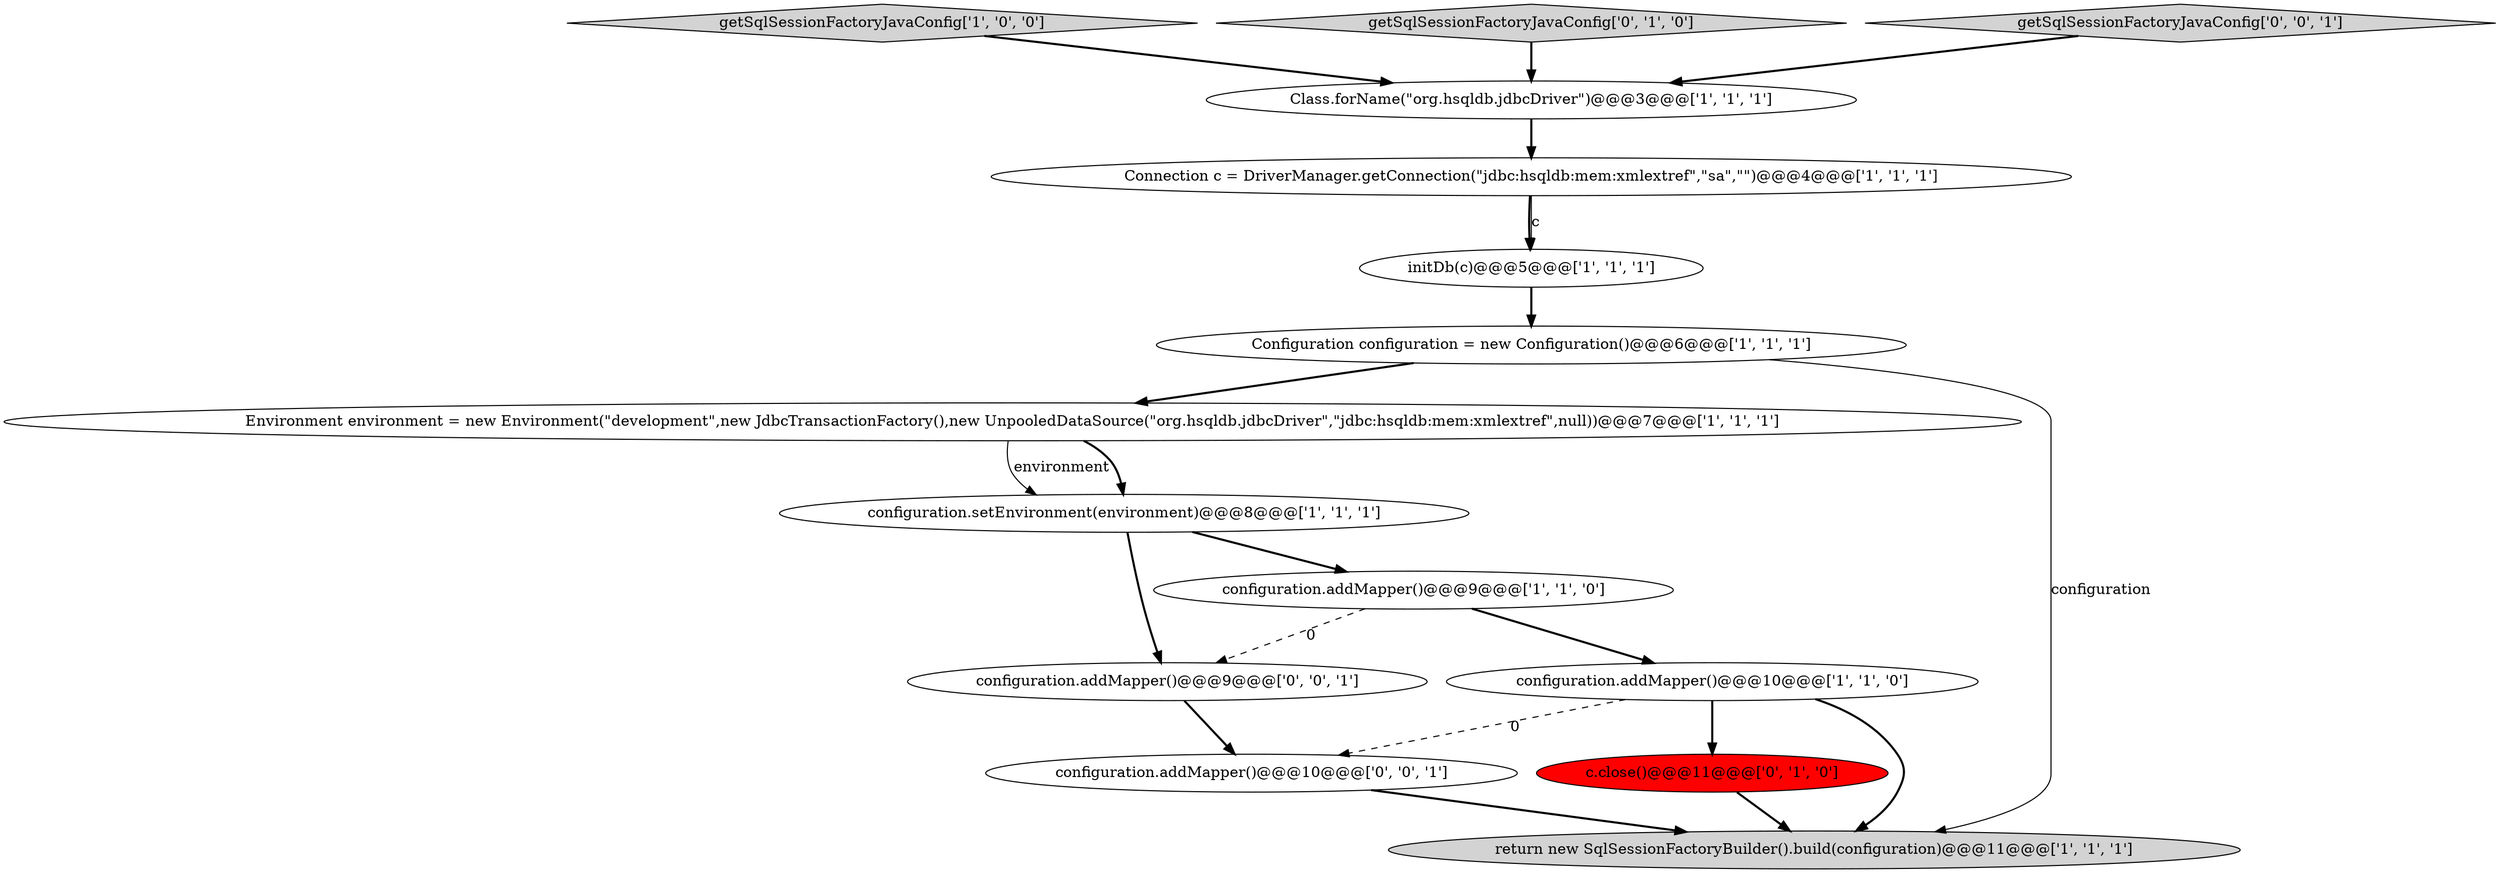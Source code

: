 digraph {
0 [style = filled, label = "initDb(c)@@@5@@@['1', '1', '1']", fillcolor = white, shape = ellipse image = "AAA0AAABBB1BBB"];
3 [style = filled, label = "getSqlSessionFactoryJavaConfig['1', '0', '0']", fillcolor = lightgray, shape = diamond image = "AAA0AAABBB1BBB"];
1 [style = filled, label = "Configuration configuration = new Configuration()@@@6@@@['1', '1', '1']", fillcolor = white, shape = ellipse image = "AAA0AAABBB1BBB"];
2 [style = filled, label = "configuration.setEnvironment(environment)@@@8@@@['1', '1', '1']", fillcolor = white, shape = ellipse image = "AAA0AAABBB1BBB"];
4 [style = filled, label = "Environment environment = new Environment(\"development\",new JdbcTransactionFactory(),new UnpooledDataSource(\"org.hsqldb.jdbcDriver\",\"jdbc:hsqldb:mem:xmlextref\",null))@@@7@@@['1', '1', '1']", fillcolor = white, shape = ellipse image = "AAA0AAABBB1BBB"];
13 [style = filled, label = "configuration.addMapper()@@@9@@@['0', '0', '1']", fillcolor = white, shape = ellipse image = "AAA0AAABBB3BBB"];
7 [style = filled, label = "configuration.addMapper()@@@10@@@['1', '1', '0']", fillcolor = white, shape = ellipse image = "AAA0AAABBB1BBB"];
14 [style = filled, label = "configuration.addMapper()@@@10@@@['0', '0', '1']", fillcolor = white, shape = ellipse image = "AAA0AAABBB3BBB"];
5 [style = filled, label = "Connection c = DriverManager.getConnection(\"jdbc:hsqldb:mem:xmlextref\",\"sa\",\"\")@@@4@@@['1', '1', '1']", fillcolor = white, shape = ellipse image = "AAA0AAABBB1BBB"];
10 [style = filled, label = "c.close()@@@11@@@['0', '1', '0']", fillcolor = red, shape = ellipse image = "AAA1AAABBB2BBB"];
6 [style = filled, label = "configuration.addMapper()@@@9@@@['1', '1', '0']", fillcolor = white, shape = ellipse image = "AAA0AAABBB1BBB"];
8 [style = filled, label = "return new SqlSessionFactoryBuilder().build(configuration)@@@11@@@['1', '1', '1']", fillcolor = lightgray, shape = ellipse image = "AAA0AAABBB1BBB"];
11 [style = filled, label = "getSqlSessionFactoryJavaConfig['0', '1', '0']", fillcolor = lightgray, shape = diamond image = "AAA0AAABBB2BBB"];
12 [style = filled, label = "getSqlSessionFactoryJavaConfig['0', '0', '1']", fillcolor = lightgray, shape = diamond image = "AAA0AAABBB3BBB"];
9 [style = filled, label = "Class.forName(\"org.hsqldb.jdbcDriver\")@@@3@@@['1', '1', '1']", fillcolor = white, shape = ellipse image = "AAA0AAABBB1BBB"];
1->4 [style = bold, label=""];
4->2 [style = solid, label="environment"];
7->10 [style = bold, label=""];
2->6 [style = bold, label=""];
7->14 [style = dashed, label="0"];
1->8 [style = solid, label="configuration"];
4->2 [style = bold, label=""];
7->8 [style = bold, label=""];
11->9 [style = bold, label=""];
12->9 [style = bold, label=""];
2->13 [style = bold, label=""];
3->9 [style = bold, label=""];
6->13 [style = dashed, label="0"];
10->8 [style = bold, label=""];
5->0 [style = bold, label=""];
5->0 [style = solid, label="c"];
0->1 [style = bold, label=""];
9->5 [style = bold, label=""];
14->8 [style = bold, label=""];
6->7 [style = bold, label=""];
13->14 [style = bold, label=""];
}
